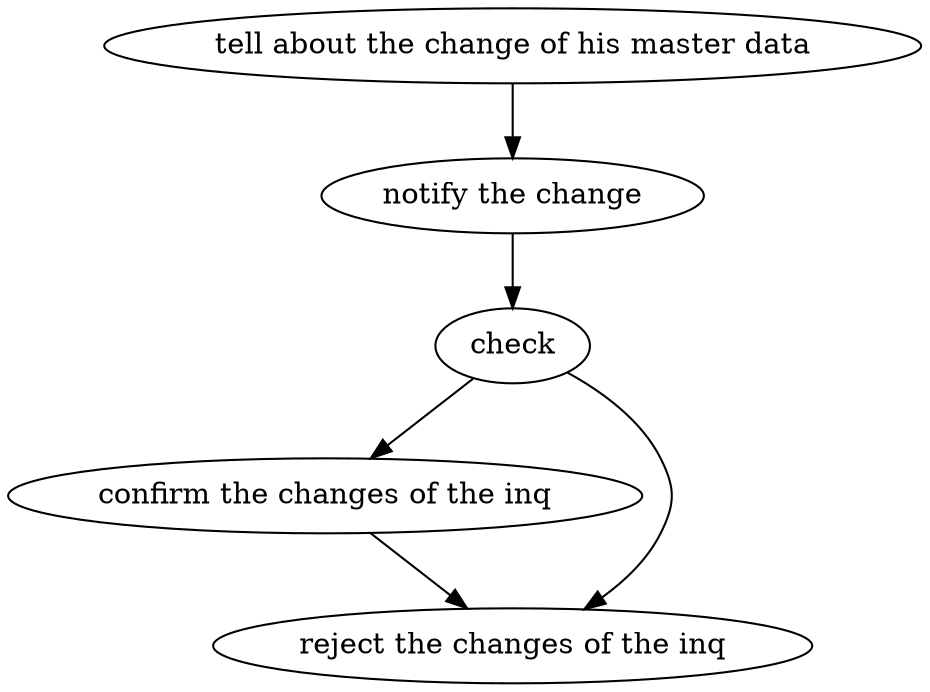strict digraph "doc-10.12" {
	graph [name="doc-10.12"];
	"tell about the change of his master data"	[attrs="{'type': 'Activity', 'label': 'tell about the change of his master data'}"];
	"notify the change"	[attrs="{'type': 'Activity', 'label': 'notify the change'}"];
	"tell about the change of his master data" -> "notify the change"	[attrs="{'type': 'flow', 'label': 'flow'}"];
	check	[attrs="{'type': 'Activity', 'label': 'check'}"];
	"notify the change" -> check	[attrs="{'type': 'flow', 'label': 'flow'}"];
	"confirm the changes of the inq"	[attrs="{'type': 'Activity', 'label': 'confirm the changes of the inq'}"];
	check -> "confirm the changes of the inq"	[attrs="{'type': 'flow', 'label': 'flow'}"];
	"reject the changes of the inq"	[attrs="{'type': 'Activity', 'label': 'reject the changes of the inq'}"];
	check -> "reject the changes of the inq"	[attrs="{'type': 'flow', 'label': 'flow'}"];
	"confirm the changes of the inq" -> "reject the changes of the inq"	[attrs="{'type': 'flow', 'label': 'flow'}"];
}
